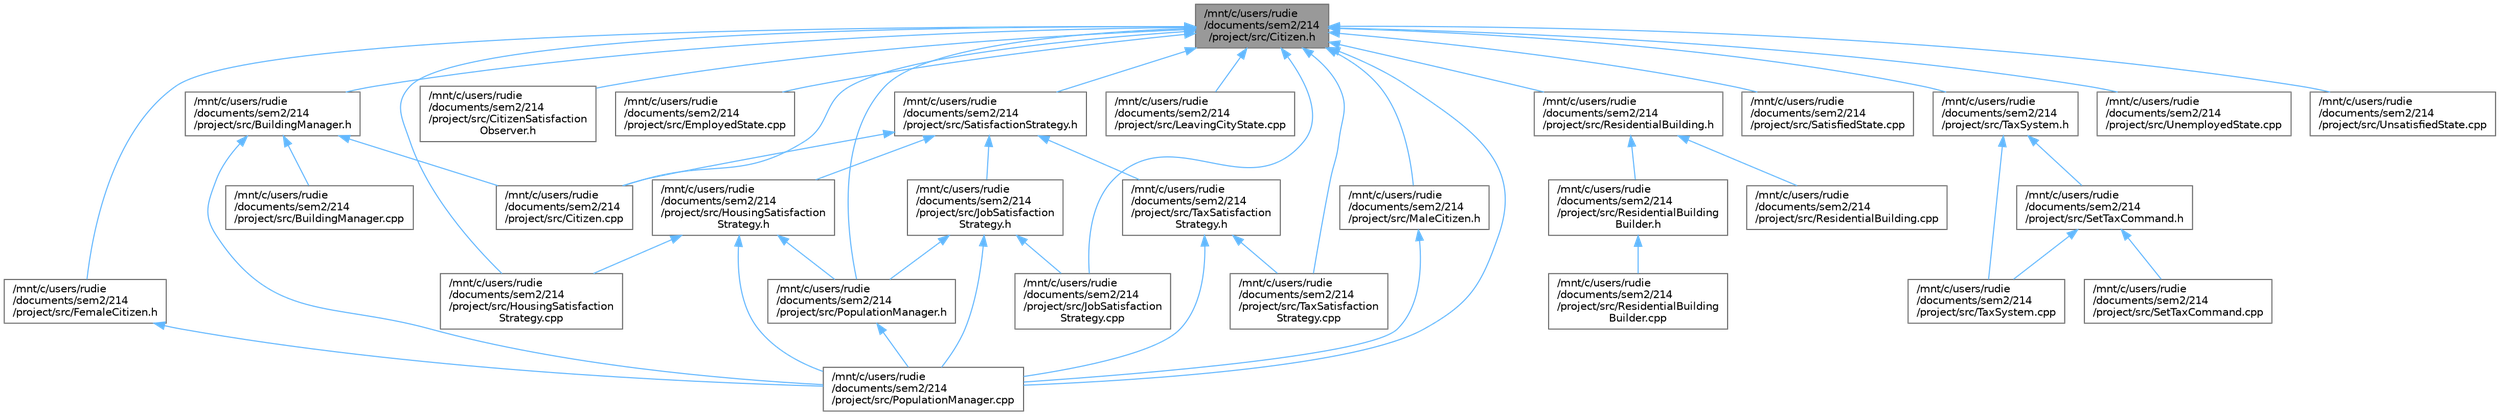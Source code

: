 digraph "/mnt/c/users/rudie/documents/sem2/214/project/src/Citizen.h"
{
 // LATEX_PDF_SIZE
  bgcolor="transparent";
  edge [fontname=Helvetica,fontsize=10,labelfontname=Helvetica,labelfontsize=10];
  node [fontname=Helvetica,fontsize=10,shape=box,height=0.2,width=0.4];
  Node1 [id="Node000001",label="/mnt/c/users/rudie\l/documents/sem2/214\l/project/src/Citizen.h",height=0.2,width=0.4,color="gray40", fillcolor="grey60", style="filled", fontcolor="black",tooltip="Header file for the Citizen class."];
  Node1 -> Node2 [id="edge44_Node000001_Node000002",dir="back",color="steelblue1",style="solid",tooltip=" "];
  Node2 [id="Node000002",label="/mnt/c/users/rudie\l/documents/sem2/214\l/project/src/BuildingManager.h",height=0.2,width=0.4,color="grey40", fillcolor="white", style="filled",URL="$BuildingManager_8h.html",tooltip="Definition of the BuildingManager class."];
  Node2 -> Node3 [id="edge45_Node000002_Node000003",dir="back",color="steelblue1",style="solid",tooltip=" "];
  Node3 [id="Node000003",label="/mnt/c/users/rudie\l/documents/sem2/214\l/project/src/BuildingManager.cpp",height=0.2,width=0.4,color="grey40", fillcolor="white", style="filled",URL="$BuildingManager_8cpp.html",tooltip="Implementation of the BuildingManager class."];
  Node2 -> Node4 [id="edge46_Node000002_Node000004",dir="back",color="steelblue1",style="solid",tooltip=" "];
  Node4 [id="Node000004",label="/mnt/c/users/rudie\l/documents/sem2/214\l/project/src/Citizen.cpp",height=0.2,width=0.4,color="grey40", fillcolor="white", style="filled",URL="$Citizen_8cpp.html",tooltip="Implementation of the Citizen class."];
  Node2 -> Node5 [id="edge47_Node000002_Node000005",dir="back",color="steelblue1",style="solid",tooltip=" "];
  Node5 [id="Node000005",label="/mnt/c/users/rudie\l/documents/sem2/214\l/project/src/PopulationManager.cpp",height=0.2,width=0.4,color="grey40", fillcolor="white", style="filled",URL="$PopulationManager_8cpp.html",tooltip="Implementation of the PopulationManager class."];
  Node1 -> Node4 [id="edge48_Node000001_Node000004",dir="back",color="steelblue1",style="solid",tooltip=" "];
  Node1 -> Node6 [id="edge49_Node000001_Node000006",dir="back",color="steelblue1",style="solid",tooltip=" "];
  Node6 [id="Node000006",label="/mnt/c/users/rudie\l/documents/sem2/214\l/project/src/CitizenSatisfaction\lObserver.h",height=0.2,width=0.4,color="grey40", fillcolor="white", style="filled",URL="$CitizenSatisfactionObserver_8h.html",tooltip="Header file for the CitizenSatisfactionObserver class."];
  Node1 -> Node7 [id="edge50_Node000001_Node000007",dir="back",color="steelblue1",style="solid",tooltip=" "];
  Node7 [id="Node000007",label="/mnt/c/users/rudie\l/documents/sem2/214\l/project/src/EmployedState.cpp",height=0.2,width=0.4,color="grey40", fillcolor="white", style="filled",URL="$EmployedState_8cpp.html",tooltip="Implementation of the EmployedState class for handling the employed state of a Citizen."];
  Node1 -> Node8 [id="edge51_Node000001_Node000008",dir="back",color="steelblue1",style="solid",tooltip=" "];
  Node8 [id="Node000008",label="/mnt/c/users/rudie\l/documents/sem2/214\l/project/src/FemaleCitizen.h",height=0.2,width=0.4,color="grey40", fillcolor="white", style="filled",URL="$FemaleCitizen_8h.html",tooltip="Definition of the FemaleCitizen class."];
  Node8 -> Node5 [id="edge52_Node000008_Node000005",dir="back",color="steelblue1",style="solid",tooltip=" "];
  Node1 -> Node9 [id="edge53_Node000001_Node000009",dir="back",color="steelblue1",style="solid",tooltip=" "];
  Node9 [id="Node000009",label="/mnt/c/users/rudie\l/documents/sem2/214\l/project/src/HousingSatisfaction\lStrategy.cpp",height=0.2,width=0.4,color="grey40", fillcolor="white", style="filled",URL="$HousingSatisfactionStrategy_8cpp.html",tooltip="Implementation of the HousingSatisfactionStrategy class."];
  Node1 -> Node10 [id="edge54_Node000001_Node000010",dir="back",color="steelblue1",style="solid",tooltip=" "];
  Node10 [id="Node000010",label="/mnt/c/users/rudie\l/documents/sem2/214\l/project/src/JobSatisfaction\lStrategy.cpp",height=0.2,width=0.4,color="grey40", fillcolor="white", style="filled",URL="$JobSatisfactionStrategy_8cpp.html",tooltip="Implementation of the JobSatisfactionStrategy class."];
  Node1 -> Node11 [id="edge55_Node000001_Node000011",dir="back",color="steelblue1",style="solid",tooltip=" "];
  Node11 [id="Node000011",label="/mnt/c/users/rudie\l/documents/sem2/214\l/project/src/LeavingCityState.cpp",height=0.2,width=0.4,color="grey40", fillcolor="white", style="filled",URL="$LeavingCityState_8cpp.html",tooltip="Implementation of the LeavingCityState class."];
  Node1 -> Node12 [id="edge56_Node000001_Node000012",dir="back",color="steelblue1",style="solid",tooltip=" "];
  Node12 [id="Node000012",label="/mnt/c/users/rudie\l/documents/sem2/214\l/project/src/MaleCitizen.h",height=0.2,width=0.4,color="grey40", fillcolor="white", style="filled",URL="$MaleCitizen_8h.html",tooltip="Definition of the MaleCitizen class."];
  Node12 -> Node5 [id="edge57_Node000012_Node000005",dir="back",color="steelblue1",style="solid",tooltip=" "];
  Node1 -> Node5 [id="edge58_Node000001_Node000005",dir="back",color="steelblue1",style="solid",tooltip=" "];
  Node1 -> Node13 [id="edge59_Node000001_Node000013",dir="back",color="steelblue1",style="solid",tooltip=" "];
  Node13 [id="Node000013",label="/mnt/c/users/rudie\l/documents/sem2/214\l/project/src/PopulationManager.h",height=0.2,width=0.4,color="grey40", fillcolor="white", style="filled",URL="$PopulationManager_8h.html",tooltip="Definition of the PopulationManager class."];
  Node13 -> Node5 [id="edge60_Node000013_Node000005",dir="back",color="steelblue1",style="solid",tooltip=" "];
  Node1 -> Node14 [id="edge61_Node000001_Node000014",dir="back",color="steelblue1",style="solid",tooltip=" "];
  Node14 [id="Node000014",label="/mnt/c/users/rudie\l/documents/sem2/214\l/project/src/ResidentialBuilding.h",height=0.2,width=0.4,color="grey40", fillcolor="white", style="filled",URL="$ResidentialBuilding_8h.html",tooltip="Header file for the ResidentialBuilding class."];
  Node14 -> Node15 [id="edge62_Node000014_Node000015",dir="back",color="steelblue1",style="solid",tooltip=" "];
  Node15 [id="Node000015",label="/mnt/c/users/rudie\l/documents/sem2/214\l/project/src/ResidentialBuilding.cpp",height=0.2,width=0.4,color="grey40", fillcolor="white", style="filled",URL="$ResidentialBuilding_8cpp.html",tooltip="Implementation of the ResidentialBuilding class."];
  Node14 -> Node16 [id="edge63_Node000014_Node000016",dir="back",color="steelblue1",style="solid",tooltip=" "];
  Node16 [id="Node000016",label="/mnt/c/users/rudie\l/documents/sem2/214\l/project/src/ResidentialBuilding\lBuilder.h",height=0.2,width=0.4,color="grey40", fillcolor="white", style="filled",URL="$ResidentialBuildingBuilder_8h.html",tooltip="Header file for the ResidentialBuildingBuilder class."];
  Node16 -> Node17 [id="edge64_Node000016_Node000017",dir="back",color="steelblue1",style="solid",tooltip=" "];
  Node17 [id="Node000017",label="/mnt/c/users/rudie\l/documents/sem2/214\l/project/src/ResidentialBuilding\lBuilder.cpp",height=0.2,width=0.4,color="grey40", fillcolor="white", style="filled",URL="$ResidentialBuildingBuilder_8cpp.html",tooltip="Implementation file for the ResidentialBuildingBuilder class."];
  Node1 -> Node18 [id="edge65_Node000001_Node000018",dir="back",color="steelblue1",style="solid",tooltip=" "];
  Node18 [id="Node000018",label="/mnt/c/users/rudie\l/documents/sem2/214\l/project/src/SatisfactionStrategy.h",height=0.2,width=0.4,color="grey40", fillcolor="white", style="filled",URL="$SatisfactionStrategy_8h.html",tooltip="Header file for the SatisfactionStrategy class."];
  Node18 -> Node4 [id="edge66_Node000018_Node000004",dir="back",color="steelblue1",style="solid",tooltip=" "];
  Node18 -> Node19 [id="edge67_Node000018_Node000019",dir="back",color="steelblue1",style="solid",tooltip=" "];
  Node19 [id="Node000019",label="/mnt/c/users/rudie\l/documents/sem2/214\l/project/src/HousingSatisfaction\lStrategy.h",height=0.2,width=0.4,color="grey40", fillcolor="white", style="filled",URL="$HousingSatisfactionStrategy_8h.html",tooltip="Definition of the HousingSatisfactionStrategy class."];
  Node19 -> Node9 [id="edge68_Node000019_Node000009",dir="back",color="steelblue1",style="solid",tooltip=" "];
  Node19 -> Node5 [id="edge69_Node000019_Node000005",dir="back",color="steelblue1",style="solid",tooltip=" "];
  Node19 -> Node13 [id="edge70_Node000019_Node000013",dir="back",color="steelblue1",style="solid",tooltip=" "];
  Node18 -> Node20 [id="edge71_Node000018_Node000020",dir="back",color="steelblue1",style="solid",tooltip=" "];
  Node20 [id="Node000020",label="/mnt/c/users/rudie\l/documents/sem2/214\l/project/src/JobSatisfaction\lStrategy.h",height=0.2,width=0.4,color="grey40", fillcolor="white", style="filled",URL="$JobSatisfactionStrategy_8h.html",tooltip="Definition of the JobSatisfactionStrategy class."];
  Node20 -> Node10 [id="edge72_Node000020_Node000010",dir="back",color="steelblue1",style="solid",tooltip=" "];
  Node20 -> Node5 [id="edge73_Node000020_Node000005",dir="back",color="steelblue1",style="solid",tooltip=" "];
  Node20 -> Node13 [id="edge74_Node000020_Node000013",dir="back",color="steelblue1",style="solid",tooltip=" "];
  Node18 -> Node21 [id="edge75_Node000018_Node000021",dir="back",color="steelblue1",style="solid",tooltip=" "];
  Node21 [id="Node000021",label="/mnt/c/users/rudie\l/documents/sem2/214\l/project/src/TaxSatisfaction\lStrategy.h",height=0.2,width=0.4,color="grey40", fillcolor="white", style="filled",URL="$TaxSatisfactionStrategy_8h_source.html",tooltip=" "];
  Node21 -> Node5 [id="edge76_Node000021_Node000005",dir="back",color="steelblue1",style="solid",tooltip=" "];
  Node21 -> Node22 [id="edge77_Node000021_Node000022",dir="back",color="steelblue1",style="solid",tooltip=" "];
  Node22 [id="Node000022",label="/mnt/c/users/rudie\l/documents/sem2/214\l/project/src/TaxSatisfaction\lStrategy.cpp",height=0.2,width=0.4,color="grey40", fillcolor="white", style="filled",URL="$TaxSatisfactionStrategy_8cpp.html",tooltip="Implementation of the TaxSatisfactionStrategy class."];
  Node1 -> Node23 [id="edge78_Node000001_Node000023",dir="back",color="steelblue1",style="solid",tooltip=" "];
  Node23 [id="Node000023",label="/mnt/c/users/rudie\l/documents/sem2/214\l/project/src/SatisfiedState.cpp",height=0.2,width=0.4,color="grey40", fillcolor="white", style="filled",URL="$SatisfiedState_8cpp.html",tooltip="Implementation file for the SatisfiedState class."];
  Node1 -> Node22 [id="edge79_Node000001_Node000022",dir="back",color="steelblue1",style="solid",tooltip=" "];
  Node1 -> Node24 [id="edge80_Node000001_Node000024",dir="back",color="steelblue1",style="solid",tooltip=" "];
  Node24 [id="Node000024",label="/mnt/c/users/rudie\l/documents/sem2/214\l/project/src/TaxSystem.h",height=0.2,width=0.4,color="grey40", fillcolor="white", style="filled",URL="$TaxSystem_8h_source.html",tooltip=" "];
  Node24 -> Node25 [id="edge81_Node000024_Node000025",dir="back",color="steelblue1",style="solid",tooltip=" "];
  Node25 [id="Node000025",label="/mnt/c/users/rudie\l/documents/sem2/214\l/project/src/SetTaxCommand.h",height=0.2,width=0.4,color="grey40", fillcolor="white", style="filled",URL="$SetTaxCommand_8h.html",tooltip="Declaration of the SetTaxCommand class."];
  Node25 -> Node26 [id="edge82_Node000025_Node000026",dir="back",color="steelblue1",style="solid",tooltip=" "];
  Node26 [id="Node000026",label="/mnt/c/users/rudie\l/documents/sem2/214\l/project/src/SetTaxCommand.cpp",height=0.2,width=0.4,color="grey40", fillcolor="white", style="filled",URL="$SetTaxCommand_8cpp.html",tooltip="Implementation of the SetTaxCommand class."];
  Node25 -> Node27 [id="edge83_Node000025_Node000027",dir="back",color="steelblue1",style="solid",tooltip=" "];
  Node27 [id="Node000027",label="/mnt/c/users/rudie\l/documents/sem2/214\l/project/src/TaxSystem.cpp",height=0.2,width=0.4,color="grey40", fillcolor="white", style="filled",URL="$TaxSystem_8cpp.html",tooltip="Implementation of the TaxSystem class."];
  Node24 -> Node27 [id="edge84_Node000024_Node000027",dir="back",color="steelblue1",style="solid",tooltip=" "];
  Node1 -> Node28 [id="edge85_Node000001_Node000028",dir="back",color="steelblue1",style="solid",tooltip=" "];
  Node28 [id="Node000028",label="/mnt/c/users/rudie\l/documents/sem2/214\l/project/src/UnemployedState.cpp",height=0.2,width=0.4,color="grey40", fillcolor="white", style="filled",URL="$UnemployedState_8cpp.html",tooltip="Implementation of the UnemployedState class."];
  Node1 -> Node29 [id="edge86_Node000001_Node000029",dir="back",color="steelblue1",style="solid",tooltip=" "];
  Node29 [id="Node000029",label="/mnt/c/users/rudie\l/documents/sem2/214\l/project/src/UnsatisfiedState.cpp",height=0.2,width=0.4,color="grey40", fillcolor="white", style="filled",URL="$UnsatisfiedState_8cpp.html",tooltip="Implementation of the UnsatisfiedState class."];
}
